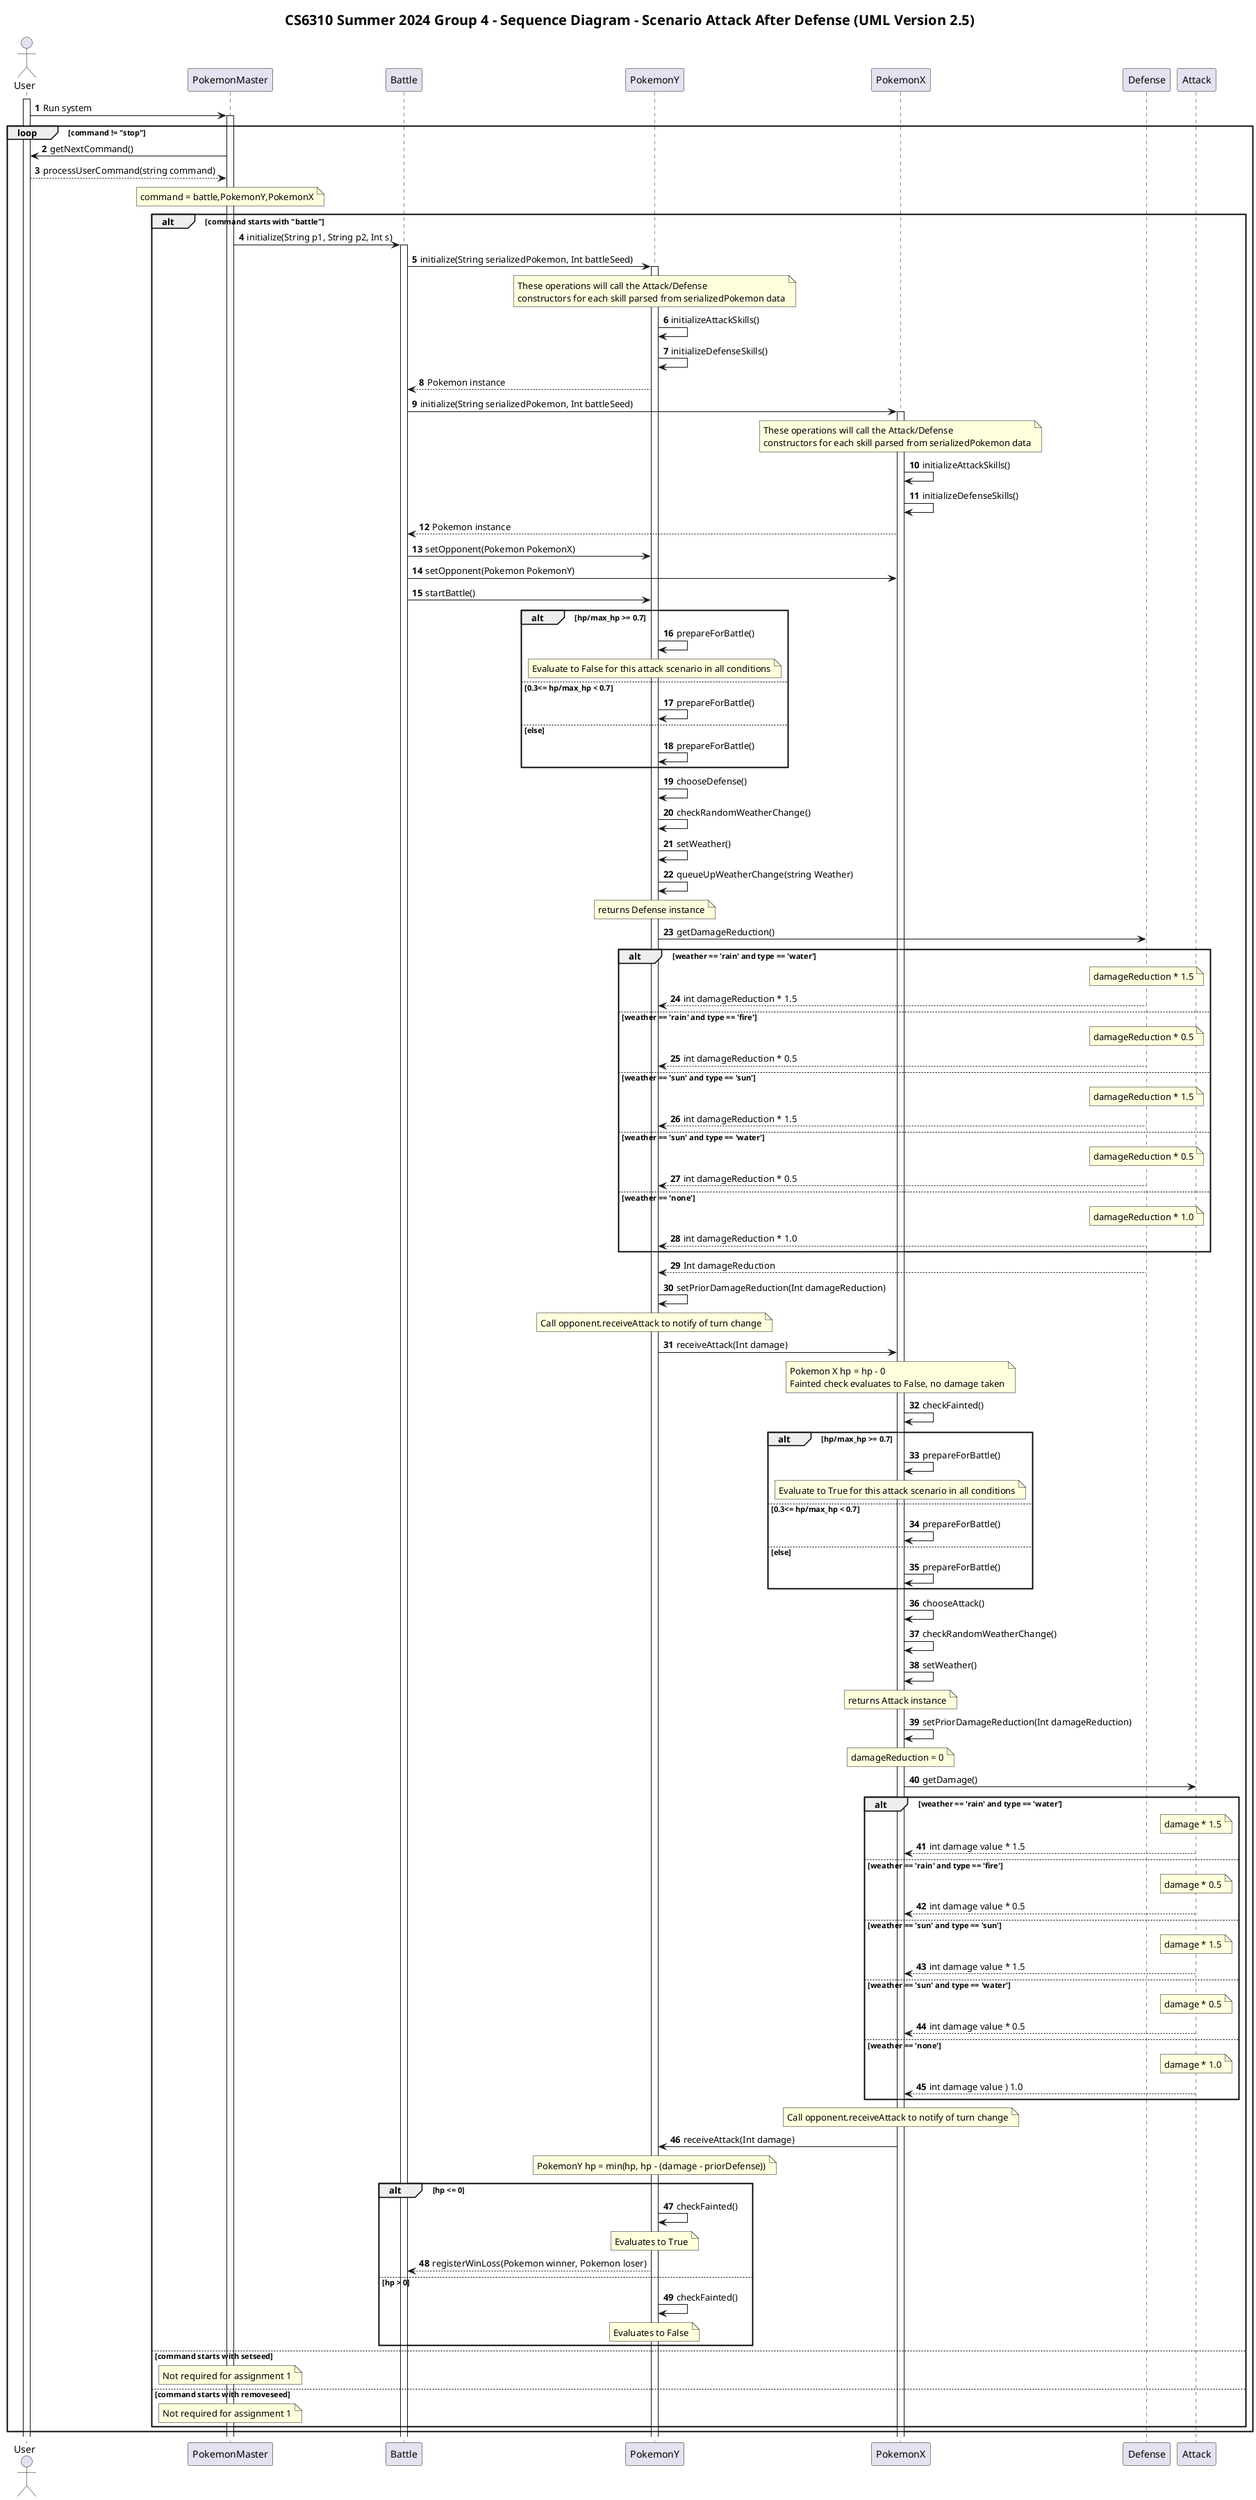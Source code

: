 'https://plantuml.com/sequence-diagram

@startuml
autonumber
title CS6310 Summer 2024 Group 4 - Sequence Diagram - Scenario Attack After Defense (UML Version 2.5)

skinparam {
    titlefontsize 20
}
actor User
activate User

User -> PokemonMaster: Run system

activate PokemonMaster
loop command != "stop"
PokemonMaster -> User: getNextCommand()
'User -> PokemonMaster: string command

User --> PokemonMaster: processUserCommand(string command)
note over PokemonMaster
    command = battle,PokemonY,PokemonX
end note
alt command starts with "battle"
PokemonMaster -> Battle: initialize(String p1, String p2, Int s)
activate Battle
'NOTE: create pokemonY (includes setting seed and reference to Battle class which created it)
Battle -> PokemonY: initialize(String serializedPokemon, Int battleSeed)
activate PokemonY
note over PokemonY
    These operations will call the Attack/Defense
    constructors for each skill parsed from serializedPokemon data
end note
PokemonY -> PokemonY: initializeAttackSkills()
PokemonY -> PokemonY: initializeDefenseSkills()
PokemonY --> Battle: Pokemon instance

'NOTE: create pokemonX (includes setting seed and reference to Battle class which created it)
Battle -> PokemonX: initialize(String serializedPokemon, Int battleSeed)
activate PokemonX
note over PokemonX
    These operations will call the Attack/Defense
    constructors for each skill parsed from serializedPokemon data
end note
PokemonX -> PokemonX: initializeAttackSkills()
PokemonX -> PokemonX: initializeDefenseSkills()
PokemonX --> Battle: Pokemon instance

'TODO - Update class diagram with this
Battle -> PokemonY: setOpponent(Pokemon PokemonX)
Battle -> PokemonX: setOpponent(Pokemon PokemonY)

Battle -> PokemonY: startBattle()

'TODO - update class diagram, no need to pass parameters since we have an implicit 1st param of self
alt hp/max_hp >= 0.7
PokemonY -> PokemonY: prepareForBattle()
note over PokemonY
    Evaluate to False for this attack scenario in all conditions
end note
else 0.3<= hp/max_hp < 0.7
PokemonY -> PokemonY: prepareForBattle()
else else
PokemonY -> PokemonY: prepareForBattle()
end

'NOTE: this would set pokemonY prior defense attribute to this defense
' if an attack was selected, it would be cleared out
PokemonY -> PokemonY: chooseDefense()

PokemonY -> PokemonY: checkRandomWeatherChange()
PokemonY -> PokemonY: setWeather()
PokemonY -> PokemonY: queueUpWeatherChange(string Weather)

note over PokemonY
    returns Defense instance
end note
PokemonY -> Defense: getDamageReduction()


alt weather == 'rain' and type == 'water'
note over Defense
    damageReduction * 1.5
end note
Defense --> PokemonY: int damageReduction * 1.5

else weather == 'rain' and type == 'fire'
note over Defense
    damageReduction * 0.5
end note
Defense --> PokemonY: int damageReduction * 0.5

else weather == 'sun' and type == 'sun'
note over Defense
    damageReduction * 1.5
end note
Defense --> PokemonY: int damageReduction * 1.5

else weather == 'sun' and type == 'water'
note over Defense
    damageReduction * 0.5
end note
Defense --> PokemonY: int damageReduction * 0.5

else weather == 'none'
note over Defense
    damageReduction * 1.0
end note
Defense --> PokemonY: int damageReduction * 1.0
end alt
Defense --> PokemonY: Int damageReduction
PokemonY -> PokemonY: setPriorDamageReduction(Int damageReduction)

note over PokemonY
    Call opponent.receiveAttack to notify of turn change
end note
PokemonY -> PokemonX: receiveAttack(Int damage)

'PokemonX -> PokemonX: CalculateDamage(Int damage, Int priorDefense)

note over PokemonX
    Pokemon X hp = hp - 0
    Fainted check evaluates to False, no damage taken
end note
PokemonX -> PokemonX: checkFainted()

alt hp/max_hp >= 0.7
PokemonX -> PokemonX: prepareForBattle()
note over PokemonX
    Evaluate to True for this attack scenario in all conditions
end note
else 0.3<= hp/max_hp < 0.7
PokemonX -> PokemonX: prepareForBattle()
else else
PokemonX -> PokemonX: prepareForBattle()
end

PokemonX -> PokemonX: chooseAttack()
PokemonX -> PokemonX:checkRandomWeatherChange()
PokemonX -> PokemonX: setWeather()

note over PokemonX
    returns Attack instance
end note
PokemonX -> PokemonX: setPriorDamageReduction(Int damageReduction)
note over PokemonX
    damageReduction = 0
end note
PokemonX -> Attack: getDamage()
alt weather == 'rain' and type == 'water'
note over Attack
    damage * 1.5
end note
Attack --> PokemonX: int damage value * 1.5

else weather == 'rain' and type == 'fire'
note over Attack
    damage * 0.5
end note
Attack --> PokemonX: int damage value * 0.5

else weather == 'sun' and type == 'sun'
note over Attack
    damage * 1.5
end note
Attack --> PokemonX: int damage value * 1.5

else weather == 'sun' and type == 'water'
note over Attack
    damage * 0.5
end note
Attack --> PokemonX: int damage value * 0.5

else weather == 'none'
note over Attack
    damage * 1.0
end note
Attack --> PokemonX: int damage value ) 1.0

end alt


'PokemonX uses it's opponent Pokemon reference to PokemonY to call the recieve attack and switch control to PokemonY
'No prior defense, deduct full damage
note over PokemonX
    Call opponent.receiveAttack to notify of turn change
end note
PokemonX -> PokemonY: receiveAttack(Int damage)
note over PokemonY
    PokemonY hp = min(hp, hp - (damage - priorDefense))
end note
'PokemonY -> PokemonY: CalculateDamage(Int damage, Int priorDefense)

alt hp <= 0
PokemonY -> PokemonY: checkFainted()
note over PokemonY
    Evaluates to True
end note
'Pokemon uses it's battle reference attribute to call the battle's function to notify about the loss
PokemonY --> Battle: registerWinLoss(Pokemon winner, Pokemon loser)
else hp > 0
PokemonY -> PokemonY: checkFainted()
note over PokemonY
    Evaluates to False
end note
end
else command starts with setseed
note over PokemonMaster
    Not required for assignment 1
end note
else command starts with removeseed
note over PokemonMaster
    Not required for assignment 1
end note
end loop
end

@enduml